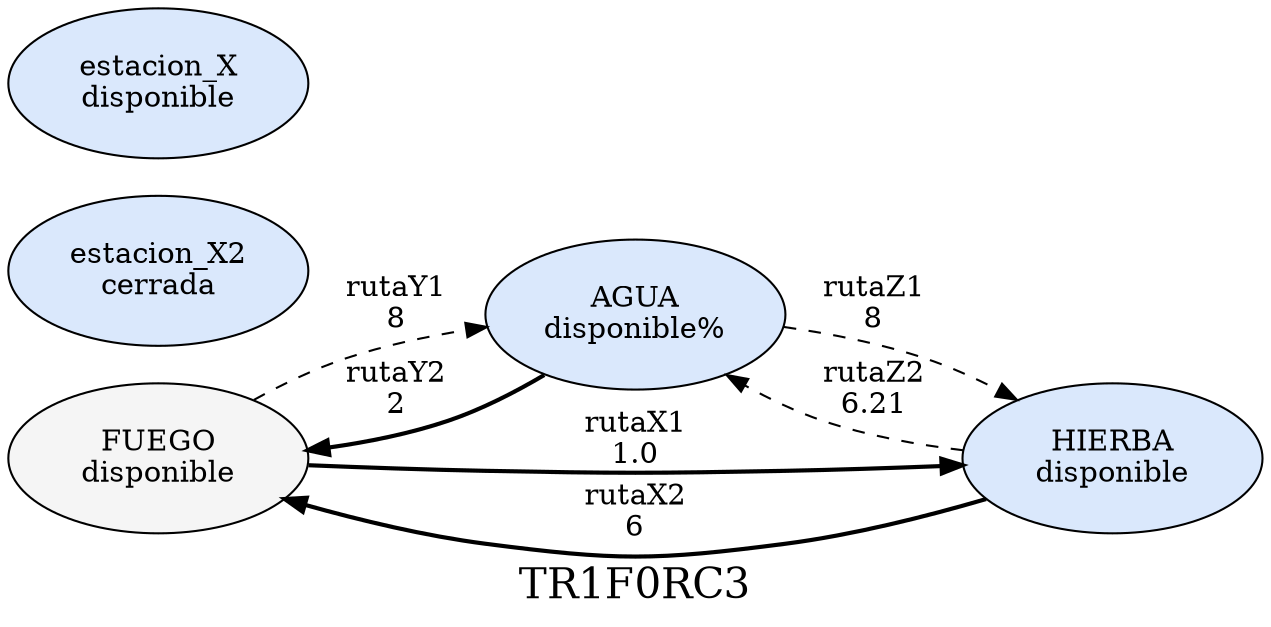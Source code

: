 digraph Mapa {
	node [color=black fillcolor="#f5f5f5" fixedsize=true height=1 shape=oval style=filled width=2]
	fuego [label="FUEGO
disponible"]
	node [color=black fillcolor="#dae8fc" fixedsize=true height=1 shape=oval style=filled width=2]
	agua [label="AGUA
disponible%"]
	node [color=black fillcolor="#dae8fc" fixedsize=true height=1 shape=oval style=filled width=2]
	hierba [label="HIERBA
disponible"]
	node [color=black fillcolor="#dae8fc" fixedsize=true height=1 shape=oval style=filled width=2]
	estacion_x2 [label="estacion_X2
cerrada"]
	node [color=black fillcolor="#dae8fc" fixedsize=true height=1 shape=oval style=filled width=2]
	estacion_x [label="estacion_X
disponible"]
	fuego -> hierba [label="rutaX1
1.0" style=bold]
	hierba -> fuego [label="rutaX2
6" style=bold]
	hierba -> agua [label="rutaZ2
6.21" style=dashed]
	agua -> hierba [label="rutaZ1
8" style=dashed]
	agua -> fuego [label="rutaY2
2" style=bold]
	fuego -> agua [label="rutaY1
8" style=dashed]
	overlap=false
	label=TR1F0RC3
	fontsize=20
	rankdir=LR
}
